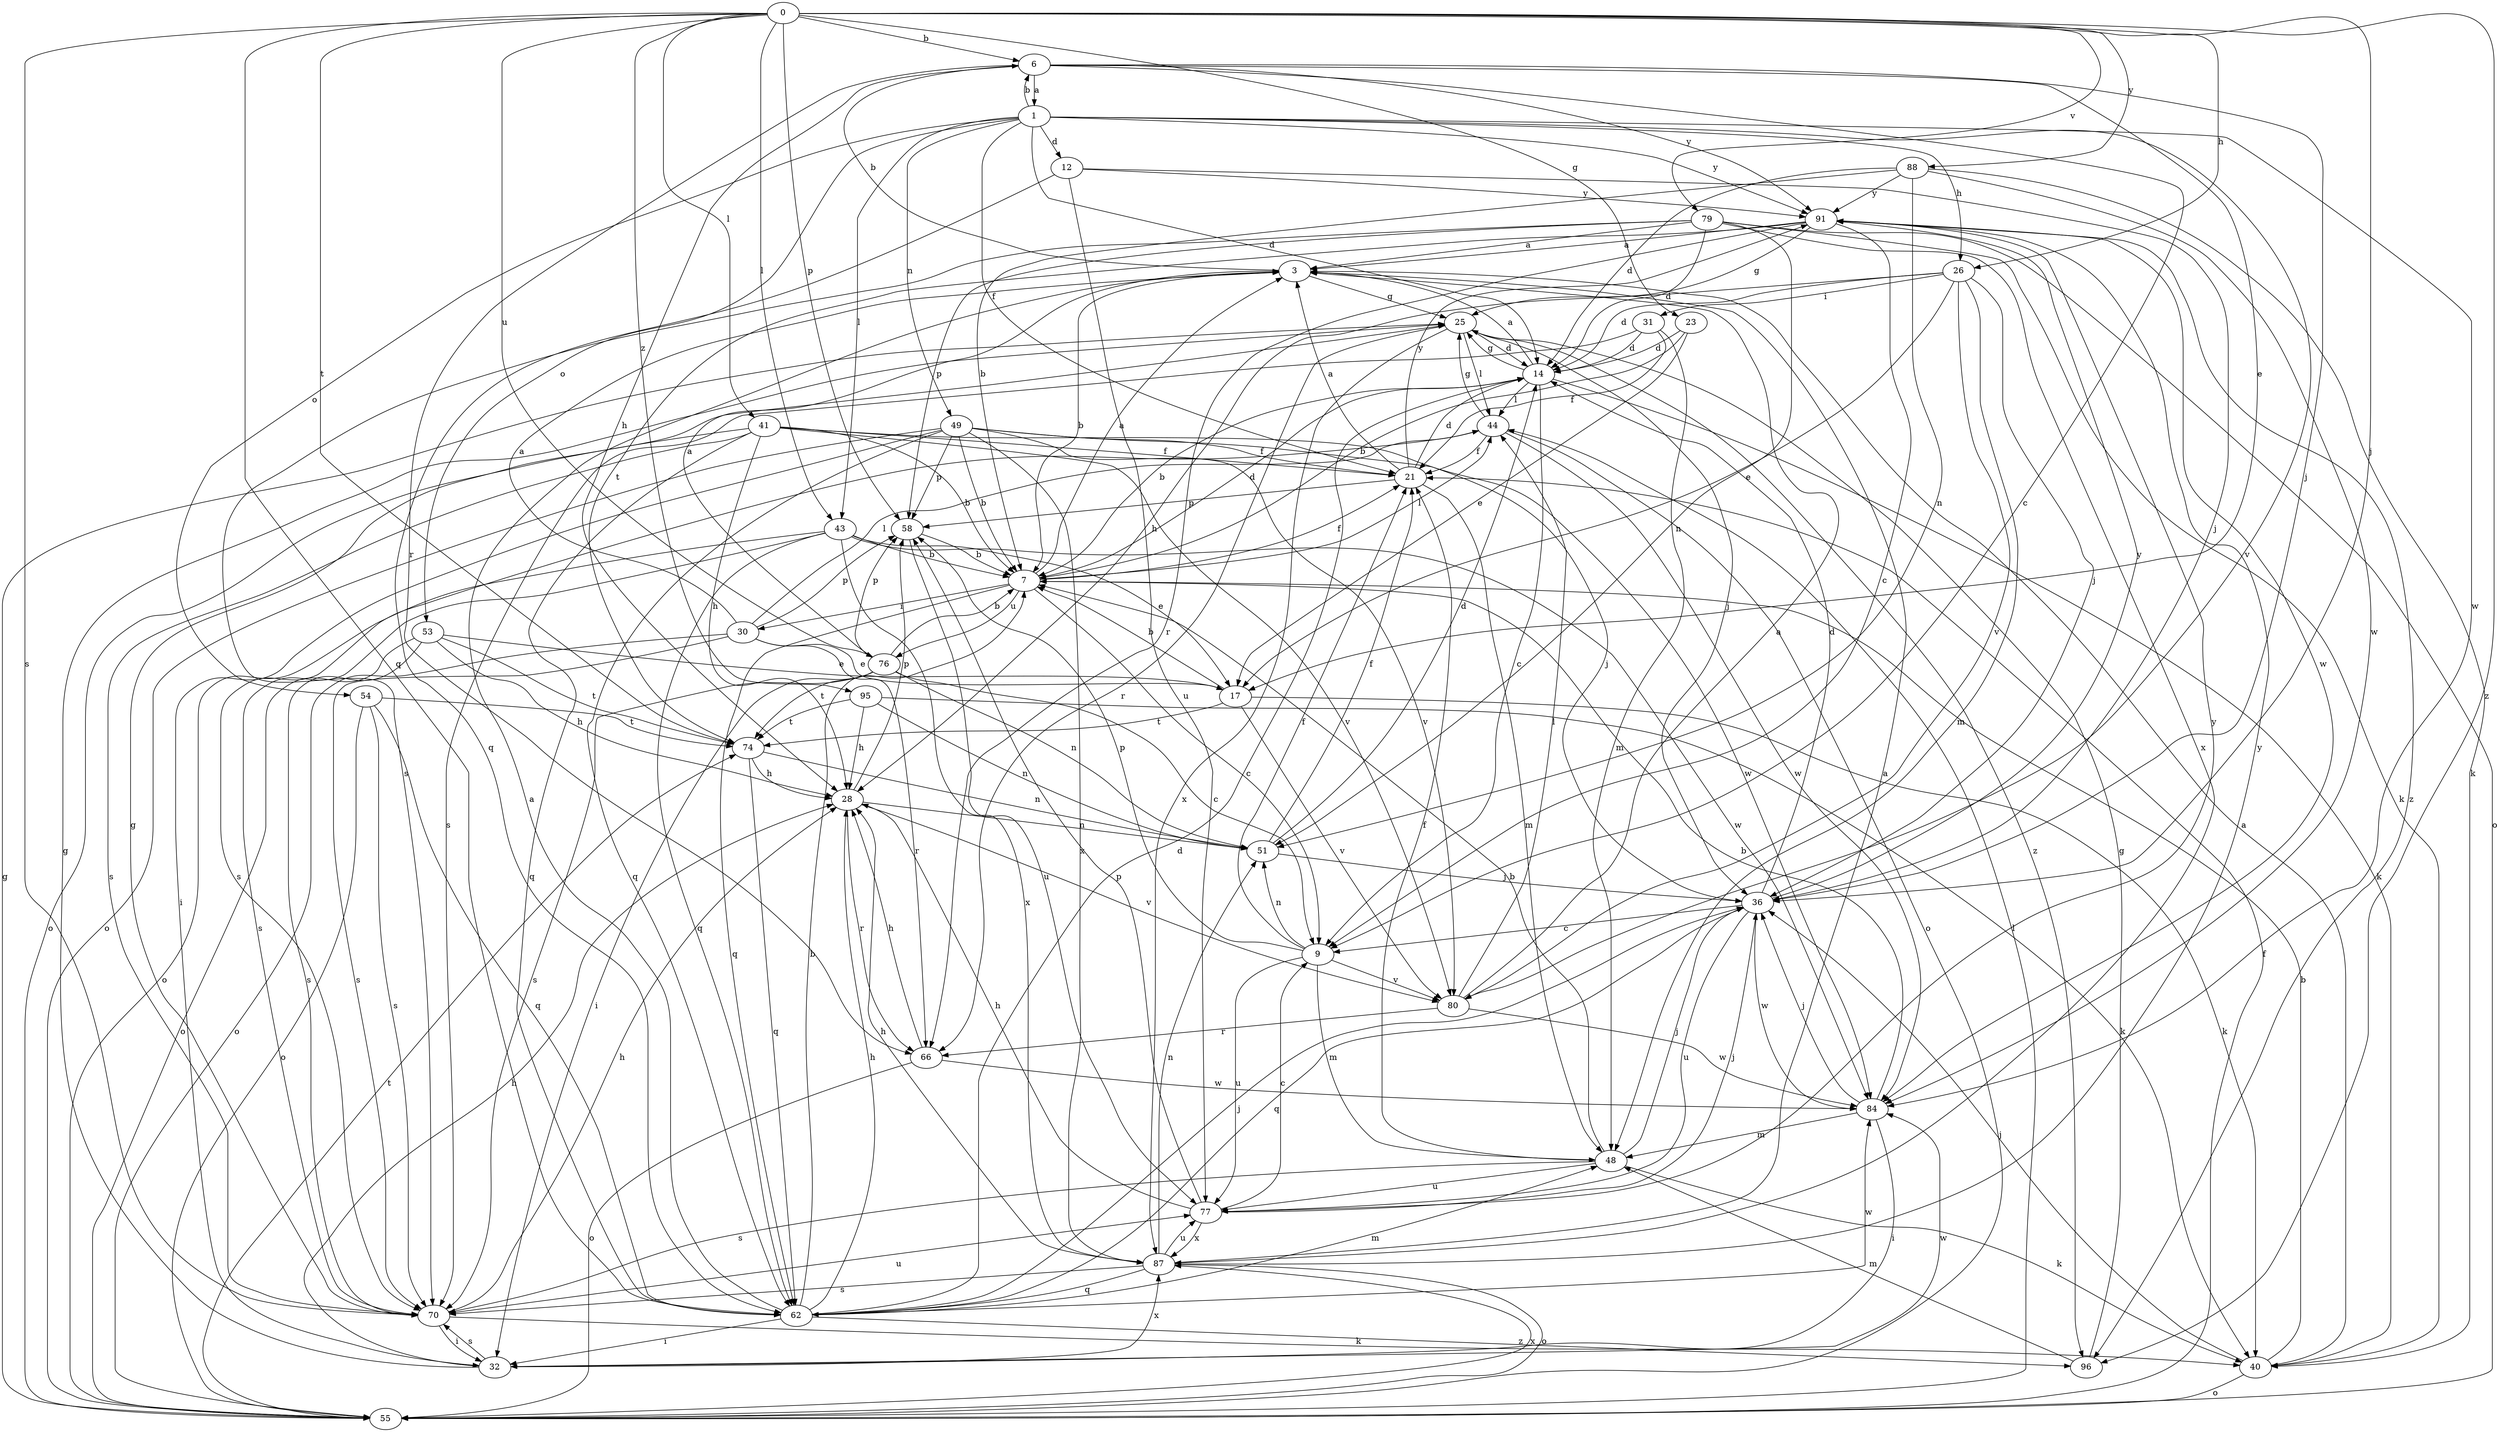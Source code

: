 strict digraph  {
0;
1;
3;
6;
7;
9;
12;
14;
17;
21;
23;
25;
26;
28;
30;
31;
32;
36;
40;
41;
43;
44;
48;
49;
51;
53;
54;
55;
58;
62;
66;
70;
74;
76;
77;
79;
80;
84;
87;
88;
91;
95;
96;
0 -> 6  [label=b];
0 -> 23  [label=g];
0 -> 26  [label=h];
0 -> 36  [label=j];
0 -> 41  [label=l];
0 -> 43  [label=l];
0 -> 58  [label=p];
0 -> 62  [label=q];
0 -> 70  [label=s];
0 -> 74  [label=t];
0 -> 76  [label=u];
0 -> 79  [label=v];
0 -> 88  [label=y];
0 -> 95  [label=z];
0 -> 96  [label=z];
1 -> 6  [label=b];
1 -> 12  [label=d];
1 -> 14  [label=d];
1 -> 21  [label=f];
1 -> 26  [label=h];
1 -> 43  [label=l];
1 -> 49  [label=n];
1 -> 53  [label=o];
1 -> 54  [label=o];
1 -> 80  [label=v];
1 -> 84  [label=w];
1 -> 91  [label=y];
3 -> 6  [label=b];
3 -> 7  [label=b];
3 -> 25  [label=g];
6 -> 1  [label=a];
6 -> 9  [label=c];
6 -> 17  [label=e];
6 -> 28  [label=h];
6 -> 36  [label=j];
6 -> 66  [label=r];
6 -> 91  [label=y];
7 -> 3  [label=a];
7 -> 9  [label=c];
7 -> 14  [label=d];
7 -> 21  [label=f];
7 -> 30  [label=i];
7 -> 44  [label=l];
7 -> 62  [label=q];
7 -> 76  [label=u];
9 -> 21  [label=f];
9 -> 48  [label=m];
9 -> 51  [label=n];
9 -> 58  [label=p];
9 -> 77  [label=u];
9 -> 80  [label=v];
12 -> 36  [label=j];
12 -> 62  [label=q];
12 -> 77  [label=u];
12 -> 91  [label=y];
14 -> 3  [label=a];
14 -> 7  [label=b];
14 -> 9  [label=c];
14 -> 25  [label=g];
14 -> 40  [label=k];
14 -> 44  [label=l];
17 -> 7  [label=b];
17 -> 40  [label=k];
17 -> 74  [label=t];
17 -> 80  [label=v];
21 -> 3  [label=a];
21 -> 14  [label=d];
21 -> 48  [label=m];
21 -> 58  [label=p];
21 -> 91  [label=y];
23 -> 7  [label=b];
23 -> 14  [label=d];
23 -> 17  [label=e];
25 -> 14  [label=d];
25 -> 36  [label=j];
25 -> 44  [label=l];
25 -> 66  [label=r];
25 -> 87  [label=x];
25 -> 96  [label=z];
26 -> 14  [label=d];
26 -> 17  [label=e];
26 -> 28  [label=h];
26 -> 31  [label=i];
26 -> 36  [label=j];
26 -> 48  [label=m];
26 -> 80  [label=v];
28 -> 51  [label=n];
28 -> 58  [label=p];
28 -> 66  [label=r];
28 -> 80  [label=v];
30 -> 3  [label=a];
30 -> 17  [label=e];
30 -> 44  [label=l];
30 -> 55  [label=o];
30 -> 58  [label=p];
30 -> 66  [label=r];
30 -> 70  [label=s];
31 -> 14  [label=d];
31 -> 21  [label=f];
31 -> 48  [label=m];
31 -> 70  [label=s];
32 -> 25  [label=g];
32 -> 28  [label=h];
32 -> 70  [label=s];
32 -> 84  [label=w];
32 -> 87  [label=x];
36 -> 9  [label=c];
36 -> 14  [label=d];
36 -> 62  [label=q];
36 -> 77  [label=u];
36 -> 84  [label=w];
36 -> 91  [label=y];
40 -> 3  [label=a];
40 -> 7  [label=b];
40 -> 36  [label=j];
40 -> 55  [label=o];
41 -> 7  [label=b];
41 -> 21  [label=f];
41 -> 28  [label=h];
41 -> 55  [label=o];
41 -> 62  [label=q];
41 -> 70  [label=s];
41 -> 80  [label=v];
41 -> 84  [label=w];
43 -> 7  [label=b];
43 -> 17  [label=e];
43 -> 55  [label=o];
43 -> 62  [label=q];
43 -> 70  [label=s];
43 -> 84  [label=w];
43 -> 87  [label=x];
44 -> 21  [label=f];
44 -> 25  [label=g];
44 -> 55  [label=o];
44 -> 70  [label=s];
44 -> 84  [label=w];
48 -> 7  [label=b];
48 -> 21  [label=f];
48 -> 36  [label=j];
48 -> 40  [label=k];
48 -> 70  [label=s];
48 -> 77  [label=u];
49 -> 7  [label=b];
49 -> 21  [label=f];
49 -> 32  [label=i];
49 -> 36  [label=j];
49 -> 55  [label=o];
49 -> 58  [label=p];
49 -> 62  [label=q];
49 -> 80  [label=v];
49 -> 87  [label=x];
51 -> 14  [label=d];
51 -> 21  [label=f];
51 -> 36  [label=j];
53 -> 17  [label=e];
53 -> 28  [label=h];
53 -> 55  [label=o];
53 -> 70  [label=s];
53 -> 74  [label=t];
54 -> 55  [label=o];
54 -> 62  [label=q];
54 -> 70  [label=s];
54 -> 74  [label=t];
55 -> 21  [label=f];
55 -> 25  [label=g];
55 -> 44  [label=l];
55 -> 74  [label=t];
55 -> 87  [label=x];
58 -> 7  [label=b];
58 -> 77  [label=u];
62 -> 3  [label=a];
62 -> 7  [label=b];
62 -> 14  [label=d];
62 -> 28  [label=h];
62 -> 32  [label=i];
62 -> 36  [label=j];
62 -> 48  [label=m];
62 -> 84  [label=w];
62 -> 96  [label=z];
66 -> 28  [label=h];
66 -> 55  [label=o];
66 -> 84  [label=w];
70 -> 25  [label=g];
70 -> 28  [label=h];
70 -> 32  [label=i];
70 -> 40  [label=k];
70 -> 77  [label=u];
74 -> 28  [label=h];
74 -> 51  [label=n];
74 -> 62  [label=q];
76 -> 3  [label=a];
76 -> 7  [label=b];
76 -> 9  [label=c];
76 -> 32  [label=i];
76 -> 51  [label=n];
76 -> 58  [label=p];
76 -> 70  [label=s];
76 -> 74  [label=t];
77 -> 9  [label=c];
77 -> 28  [label=h];
77 -> 36  [label=j];
77 -> 58  [label=p];
77 -> 87  [label=x];
77 -> 91  [label=y];
79 -> 3  [label=a];
79 -> 14  [label=d];
79 -> 40  [label=k];
79 -> 51  [label=n];
79 -> 55  [label=o];
79 -> 58  [label=p];
79 -> 70  [label=s];
79 -> 87  [label=x];
80 -> 3  [label=a];
80 -> 44  [label=l];
80 -> 66  [label=r];
80 -> 84  [label=w];
84 -> 7  [label=b];
84 -> 32  [label=i];
84 -> 36  [label=j];
84 -> 48  [label=m];
87 -> 3  [label=a];
87 -> 28  [label=h];
87 -> 51  [label=n];
87 -> 55  [label=o];
87 -> 62  [label=q];
87 -> 70  [label=s];
87 -> 77  [label=u];
87 -> 91  [label=y];
88 -> 7  [label=b];
88 -> 14  [label=d];
88 -> 40  [label=k];
88 -> 51  [label=n];
88 -> 84  [label=w];
88 -> 91  [label=y];
91 -> 3  [label=a];
91 -> 9  [label=c];
91 -> 25  [label=g];
91 -> 66  [label=r];
91 -> 74  [label=t];
91 -> 84  [label=w];
91 -> 96  [label=z];
95 -> 28  [label=h];
95 -> 40  [label=k];
95 -> 51  [label=n];
95 -> 74  [label=t];
96 -> 25  [label=g];
96 -> 48  [label=m];
}
